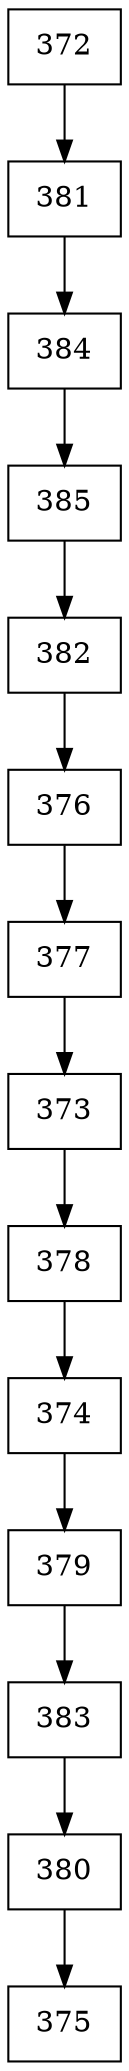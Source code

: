 digraph G {
  node [shape=record];
  node0 [label="{372}"];
  node0 -> node1;
  node1 [label="{381}"];
  node1 -> node2;
  node2 [label="{384}"];
  node2 -> node3;
  node3 [label="{385}"];
  node3 -> node4;
  node4 [label="{382}"];
  node4 -> node5;
  node5 [label="{376}"];
  node5 -> node6;
  node6 [label="{377}"];
  node6 -> node7;
  node7 [label="{373}"];
  node7 -> node8;
  node8 [label="{378}"];
  node8 -> node9;
  node9 [label="{374}"];
  node9 -> node10;
  node10 [label="{379}"];
  node10 -> node11;
  node11 [label="{383}"];
  node11 -> node12;
  node12 [label="{380}"];
  node12 -> node13;
  node13 [label="{375}"];
}

